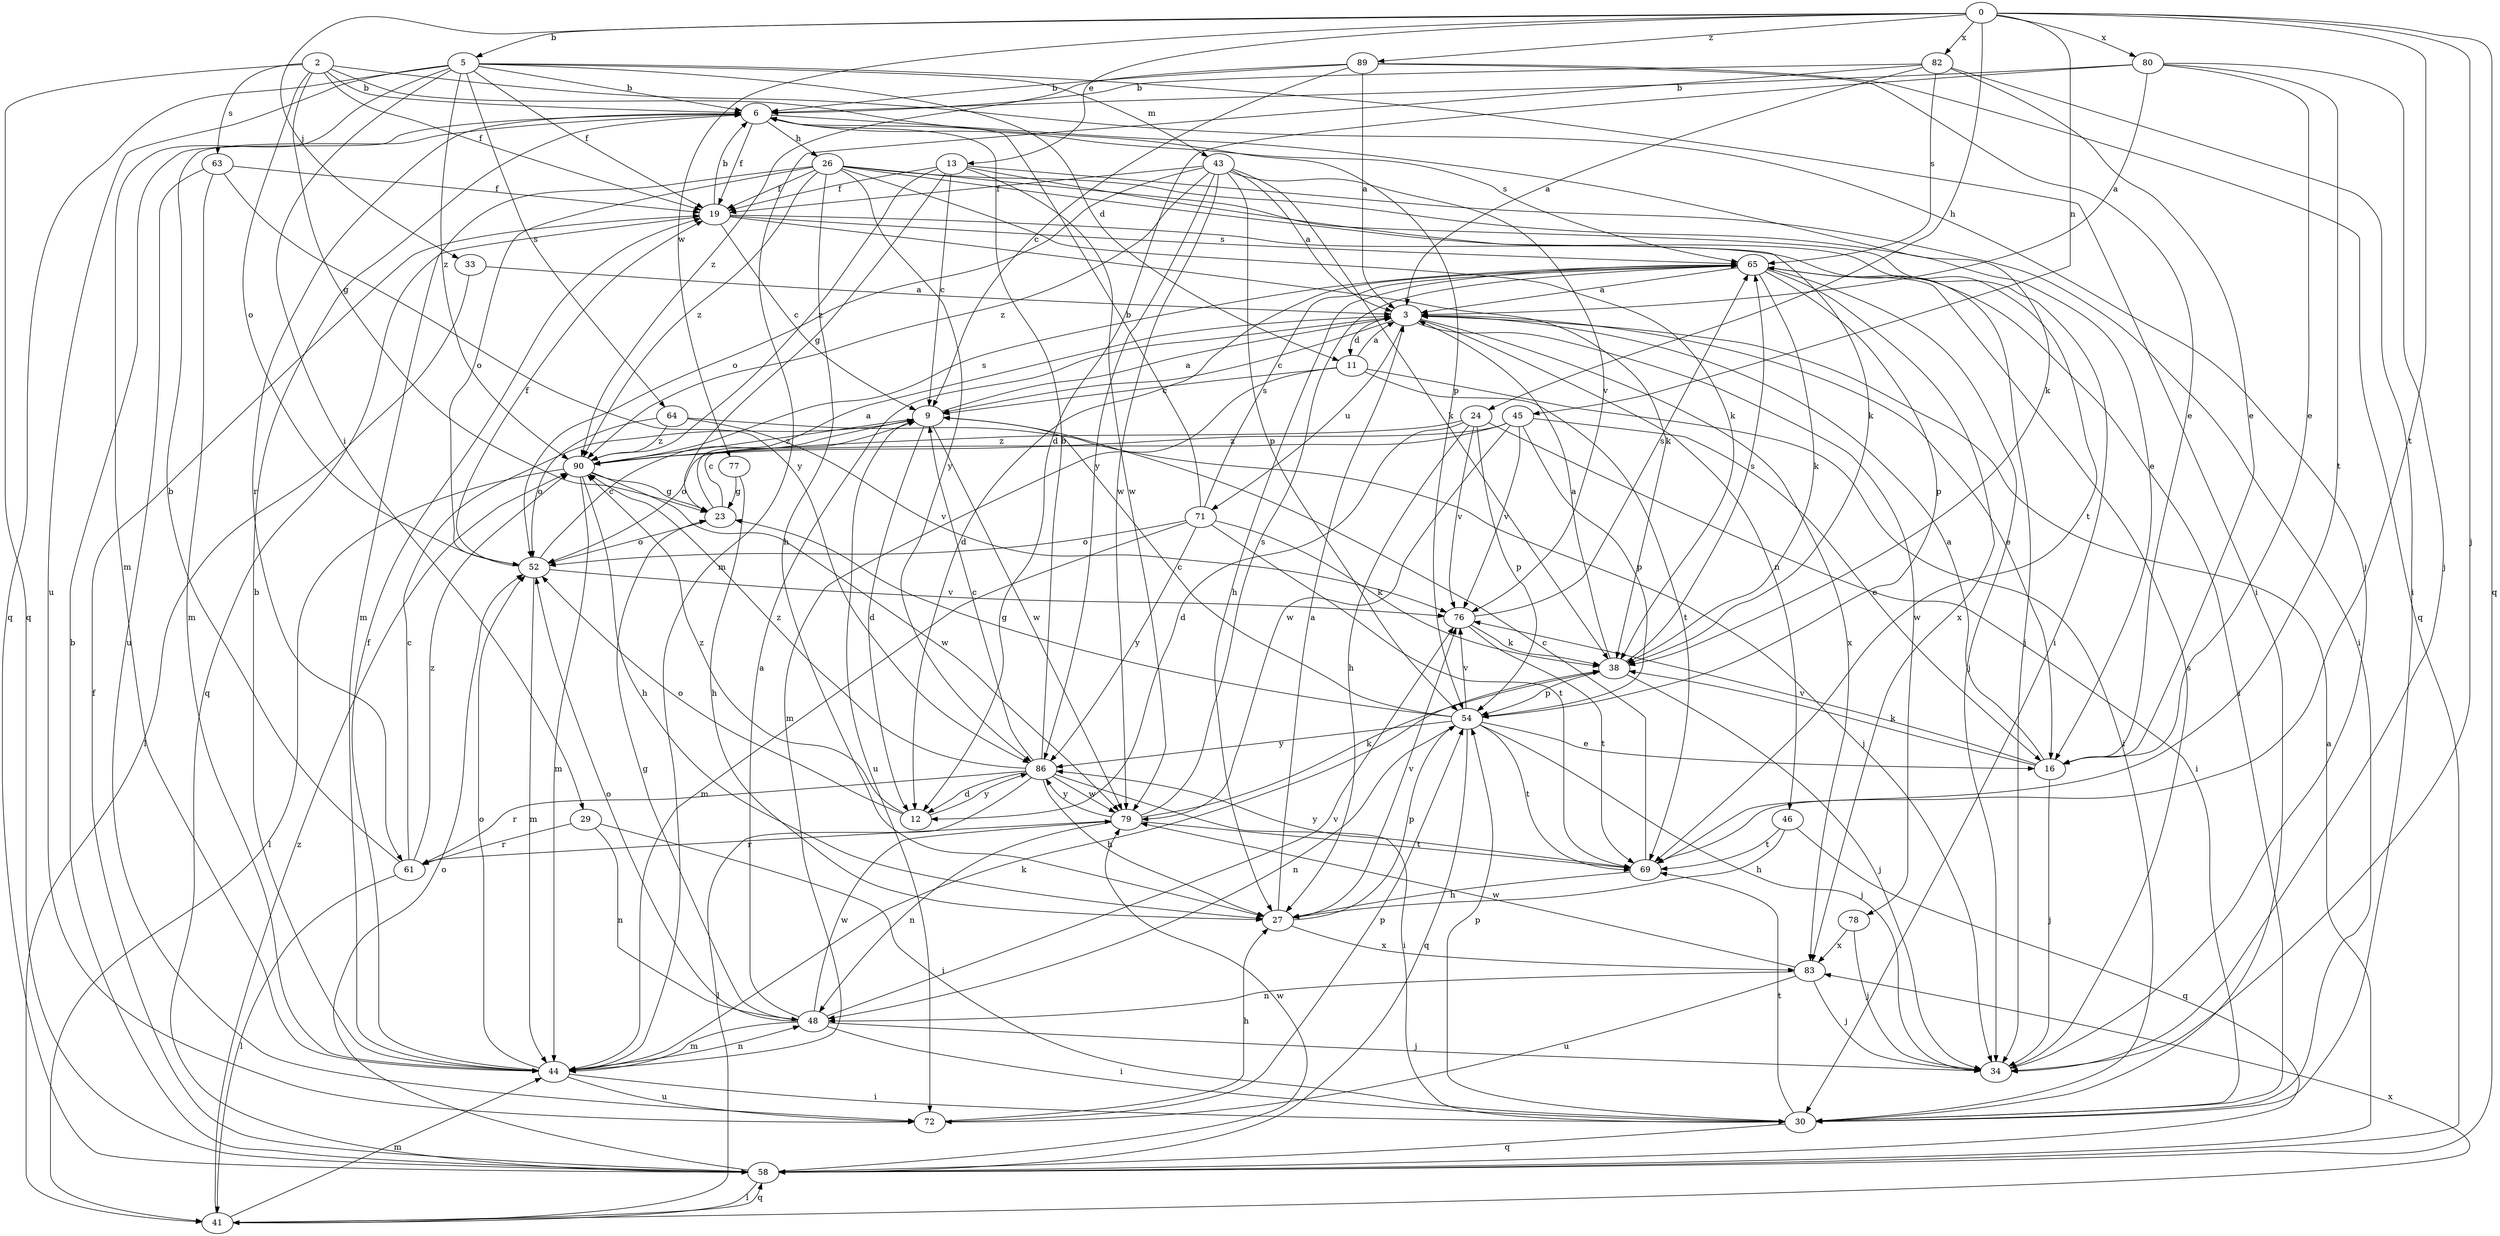 strict digraph  {
0;
2;
3;
5;
6;
9;
11;
12;
13;
16;
19;
23;
24;
26;
27;
29;
30;
33;
34;
38;
41;
43;
44;
45;
46;
48;
52;
54;
58;
61;
63;
64;
65;
69;
71;
72;
76;
77;
78;
79;
80;
82;
83;
86;
89;
90;
0 -> 5  [label=b];
0 -> 13  [label=e];
0 -> 24  [label=h];
0 -> 33  [label=j];
0 -> 34  [label=j];
0 -> 45  [label=n];
0 -> 58  [label=q];
0 -> 69  [label=t];
0 -> 77  [label=w];
0 -> 80  [label=x];
0 -> 82  [label=x];
0 -> 89  [label=z];
2 -> 6  [label=b];
2 -> 19  [label=f];
2 -> 23  [label=g];
2 -> 34  [label=j];
2 -> 52  [label=o];
2 -> 54  [label=p];
2 -> 58  [label=q];
2 -> 63  [label=s];
3 -> 9  [label=c];
3 -> 11  [label=d];
3 -> 16  [label=e];
3 -> 46  [label=n];
3 -> 71  [label=u];
3 -> 78  [label=w];
3 -> 83  [label=x];
5 -> 6  [label=b];
5 -> 11  [label=d];
5 -> 19  [label=f];
5 -> 29  [label=i];
5 -> 30  [label=i];
5 -> 43  [label=m];
5 -> 44  [label=m];
5 -> 58  [label=q];
5 -> 64  [label=s];
5 -> 72  [label=u];
5 -> 90  [label=z];
6 -> 19  [label=f];
6 -> 26  [label=h];
6 -> 38  [label=k];
6 -> 61  [label=r];
6 -> 65  [label=s];
9 -> 3  [label=a];
9 -> 12  [label=d];
9 -> 72  [label=u];
9 -> 79  [label=w];
9 -> 90  [label=z];
11 -> 3  [label=a];
11 -> 9  [label=c];
11 -> 30  [label=i];
11 -> 44  [label=m];
11 -> 69  [label=t];
12 -> 52  [label=o];
12 -> 86  [label=y];
12 -> 90  [label=z];
13 -> 9  [label=c];
13 -> 19  [label=f];
13 -> 23  [label=g];
13 -> 30  [label=i];
13 -> 38  [label=k];
13 -> 79  [label=w];
13 -> 90  [label=z];
16 -> 3  [label=a];
16 -> 34  [label=j];
16 -> 38  [label=k];
16 -> 76  [label=v];
19 -> 6  [label=b];
19 -> 9  [label=c];
19 -> 34  [label=j];
19 -> 38  [label=k];
19 -> 58  [label=q];
19 -> 65  [label=s];
23 -> 3  [label=a];
23 -> 9  [label=c];
23 -> 52  [label=o];
24 -> 12  [label=d];
24 -> 27  [label=h];
24 -> 30  [label=i];
24 -> 54  [label=p];
24 -> 76  [label=v];
24 -> 90  [label=z];
26 -> 16  [label=e];
26 -> 19  [label=f];
26 -> 27  [label=h];
26 -> 30  [label=i];
26 -> 38  [label=k];
26 -> 44  [label=m];
26 -> 52  [label=o];
26 -> 69  [label=t];
26 -> 86  [label=y];
26 -> 90  [label=z];
27 -> 3  [label=a];
27 -> 54  [label=p];
27 -> 76  [label=v];
27 -> 83  [label=x];
29 -> 30  [label=i];
29 -> 48  [label=n];
29 -> 61  [label=r];
30 -> 54  [label=p];
30 -> 58  [label=q];
30 -> 69  [label=t];
33 -> 3  [label=a];
33 -> 41  [label=l];
34 -> 65  [label=s];
38 -> 3  [label=a];
38 -> 34  [label=j];
38 -> 54  [label=p];
38 -> 65  [label=s];
41 -> 44  [label=m];
41 -> 58  [label=q];
41 -> 83  [label=x];
41 -> 90  [label=z];
43 -> 3  [label=a];
43 -> 19  [label=f];
43 -> 38  [label=k];
43 -> 52  [label=o];
43 -> 54  [label=p];
43 -> 76  [label=v];
43 -> 79  [label=w];
43 -> 86  [label=y];
43 -> 90  [label=z];
44 -> 6  [label=b];
44 -> 19  [label=f];
44 -> 30  [label=i];
44 -> 38  [label=k];
44 -> 48  [label=n];
44 -> 52  [label=o];
44 -> 72  [label=u];
45 -> 16  [label=e];
45 -> 52  [label=o];
45 -> 54  [label=p];
45 -> 76  [label=v];
45 -> 79  [label=w];
45 -> 90  [label=z];
46 -> 27  [label=h];
46 -> 58  [label=q];
46 -> 69  [label=t];
48 -> 3  [label=a];
48 -> 23  [label=g];
48 -> 30  [label=i];
48 -> 34  [label=j];
48 -> 44  [label=m];
48 -> 52  [label=o];
48 -> 76  [label=v];
48 -> 79  [label=w];
52 -> 9  [label=c];
52 -> 19  [label=f];
52 -> 44  [label=m];
52 -> 76  [label=v];
54 -> 9  [label=c];
54 -> 16  [label=e];
54 -> 23  [label=g];
54 -> 34  [label=j];
54 -> 48  [label=n];
54 -> 58  [label=q];
54 -> 69  [label=t];
54 -> 76  [label=v];
54 -> 86  [label=y];
58 -> 3  [label=a];
58 -> 6  [label=b];
58 -> 19  [label=f];
58 -> 41  [label=l];
58 -> 52  [label=o];
58 -> 79  [label=w];
61 -> 6  [label=b];
61 -> 9  [label=c];
61 -> 41  [label=l];
61 -> 90  [label=z];
63 -> 19  [label=f];
63 -> 44  [label=m];
63 -> 72  [label=u];
63 -> 86  [label=y];
64 -> 34  [label=j];
64 -> 52  [label=o];
64 -> 76  [label=v];
64 -> 90  [label=z];
65 -> 3  [label=a];
65 -> 12  [label=d];
65 -> 27  [label=h];
65 -> 30  [label=i];
65 -> 34  [label=j];
65 -> 38  [label=k];
65 -> 54  [label=p];
65 -> 83  [label=x];
69 -> 9  [label=c];
69 -> 27  [label=h];
69 -> 86  [label=y];
71 -> 6  [label=b];
71 -> 38  [label=k];
71 -> 44  [label=m];
71 -> 52  [label=o];
71 -> 65  [label=s];
71 -> 69  [label=t];
71 -> 86  [label=y];
72 -> 27  [label=h];
72 -> 54  [label=p];
76 -> 38  [label=k];
76 -> 65  [label=s];
76 -> 69  [label=t];
77 -> 23  [label=g];
77 -> 27  [label=h];
78 -> 34  [label=j];
78 -> 83  [label=x];
79 -> 38  [label=k];
79 -> 48  [label=n];
79 -> 61  [label=r];
79 -> 65  [label=s];
79 -> 69  [label=t];
79 -> 86  [label=y];
80 -> 3  [label=a];
80 -> 6  [label=b];
80 -> 12  [label=d];
80 -> 16  [label=e];
80 -> 34  [label=j];
80 -> 69  [label=t];
82 -> 3  [label=a];
82 -> 6  [label=b];
82 -> 16  [label=e];
82 -> 30  [label=i];
82 -> 44  [label=m];
82 -> 65  [label=s];
83 -> 34  [label=j];
83 -> 48  [label=n];
83 -> 72  [label=u];
83 -> 79  [label=w];
86 -> 6  [label=b];
86 -> 9  [label=c];
86 -> 12  [label=d];
86 -> 27  [label=h];
86 -> 30  [label=i];
86 -> 41  [label=l];
86 -> 61  [label=r];
86 -> 79  [label=w];
86 -> 90  [label=z];
89 -> 3  [label=a];
89 -> 6  [label=b];
89 -> 9  [label=c];
89 -> 16  [label=e];
89 -> 58  [label=q];
89 -> 90  [label=z];
90 -> 23  [label=g];
90 -> 27  [label=h];
90 -> 41  [label=l];
90 -> 44  [label=m];
90 -> 65  [label=s];
90 -> 79  [label=w];
}
